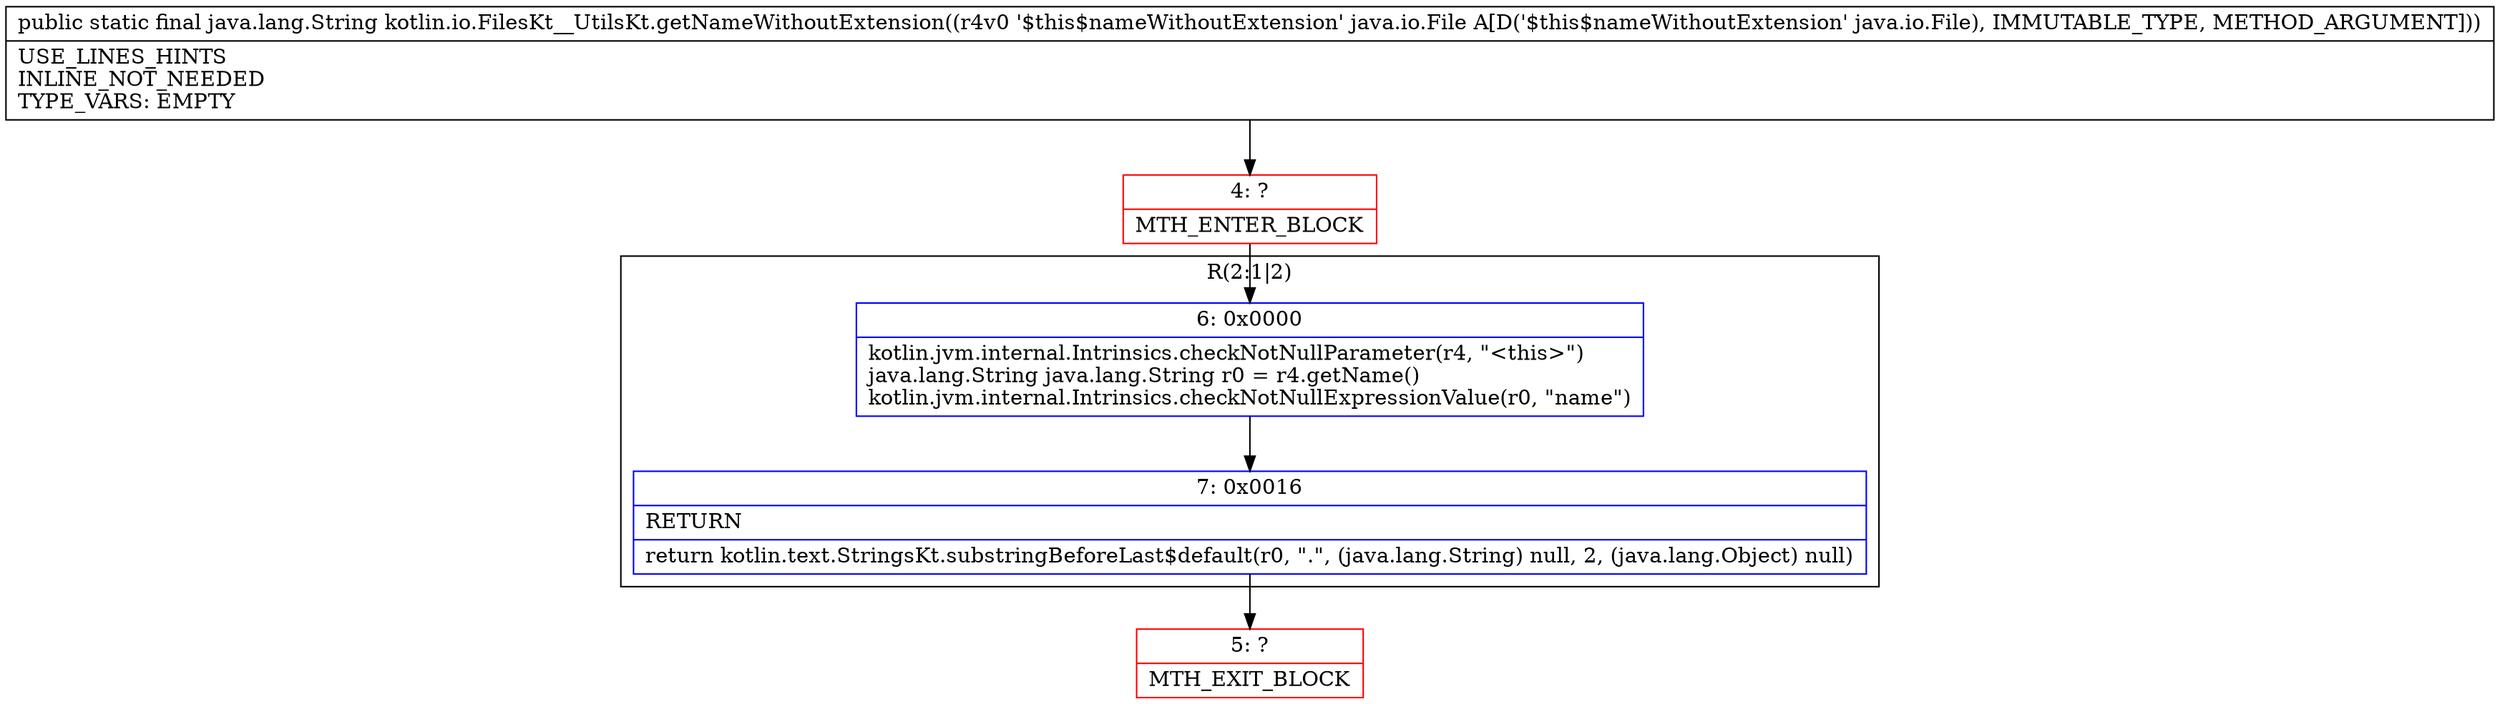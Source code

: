 digraph "CFG forkotlin.io.FilesKt__UtilsKt.getNameWithoutExtension(Ljava\/io\/File;)Ljava\/lang\/String;" {
subgraph cluster_Region_16021640 {
label = "R(2:1|2)";
node [shape=record,color=blue];
Node_6 [shape=record,label="{6\:\ 0x0000|kotlin.jvm.internal.Intrinsics.checkNotNullParameter(r4, \"\<this\>\")\ljava.lang.String java.lang.String r0 = r4.getName()\lkotlin.jvm.internal.Intrinsics.checkNotNullExpressionValue(r0, \"name\")\l}"];
Node_7 [shape=record,label="{7\:\ 0x0016|RETURN\l|return kotlin.text.StringsKt.substringBeforeLast$default(r0, \".\", (java.lang.String) null, 2, (java.lang.Object) null)\l}"];
}
Node_4 [shape=record,color=red,label="{4\:\ ?|MTH_ENTER_BLOCK\l}"];
Node_5 [shape=record,color=red,label="{5\:\ ?|MTH_EXIT_BLOCK\l}"];
MethodNode[shape=record,label="{public static final java.lang.String kotlin.io.FilesKt__UtilsKt.getNameWithoutExtension((r4v0 '$this$nameWithoutExtension' java.io.File A[D('$this$nameWithoutExtension' java.io.File), IMMUTABLE_TYPE, METHOD_ARGUMENT]))  | USE_LINES_HINTS\lINLINE_NOT_NEEDED\lTYPE_VARS: EMPTY\l}"];
MethodNode -> Node_4;Node_6 -> Node_7;
Node_7 -> Node_5;
Node_4 -> Node_6;
}


